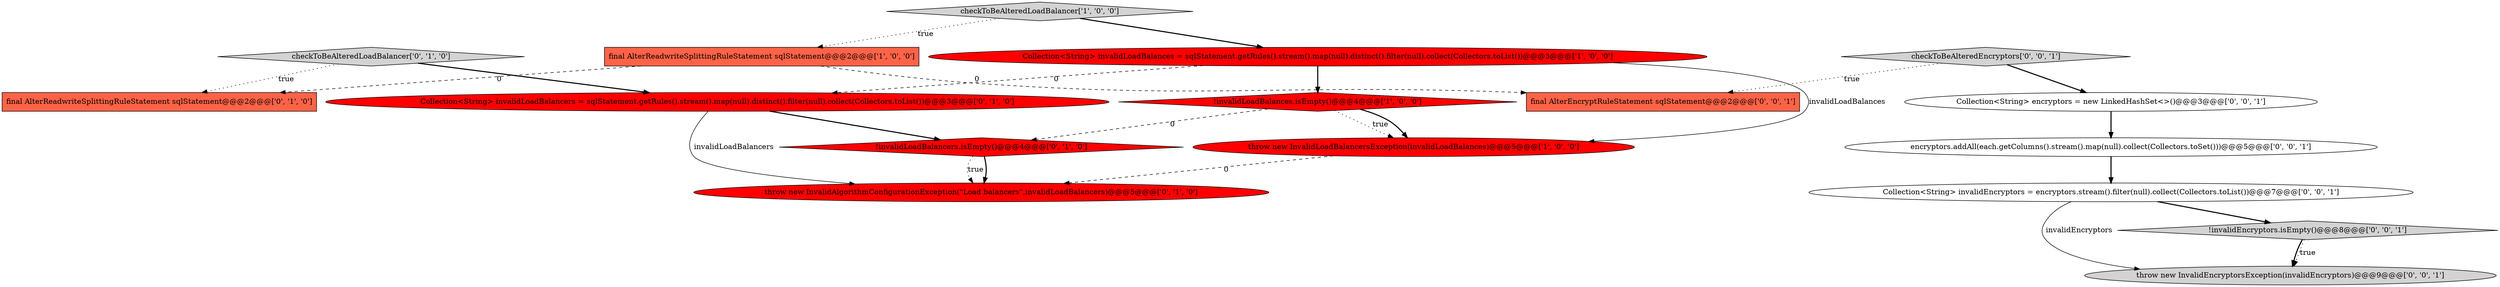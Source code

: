 digraph {
1 [style = filled, label = "checkToBeAlteredLoadBalancer['1', '0', '0']", fillcolor = lightgray, shape = diamond image = "AAA0AAABBB1BBB"];
7 [style = filled, label = "final AlterReadwriteSplittingRuleStatement sqlStatement@@@2@@@['0', '1', '0']", fillcolor = tomato, shape = box image = "AAA1AAABBB2BBB"];
5 [style = filled, label = "throw new InvalidAlgorithmConfigurationException(\"Load balancers\",invalidLoadBalancers)@@@5@@@['0', '1', '0']", fillcolor = red, shape = ellipse image = "AAA1AAABBB2BBB"];
10 [style = filled, label = "Collection<String> encryptors = new LinkedHashSet<>()@@@3@@@['0', '0', '1']", fillcolor = white, shape = ellipse image = "AAA0AAABBB3BBB"];
9 [style = filled, label = "!invalidLoadBalancers.isEmpty()@@@4@@@['0', '1', '0']", fillcolor = red, shape = diamond image = "AAA1AAABBB2BBB"];
11 [style = filled, label = "Collection<String> invalidEncryptors = encryptors.stream().filter(null).collect(Collectors.toList())@@@7@@@['0', '0', '1']", fillcolor = white, shape = ellipse image = "AAA0AAABBB3BBB"];
6 [style = filled, label = "checkToBeAlteredLoadBalancer['0', '1', '0']", fillcolor = lightgray, shape = diamond image = "AAA0AAABBB2BBB"];
15 [style = filled, label = "final AlterEncryptRuleStatement sqlStatement@@@2@@@['0', '0', '1']", fillcolor = tomato, shape = box image = "AAA0AAABBB3BBB"];
8 [style = filled, label = "Collection<String> invalidLoadBalancers = sqlStatement.getRules().stream().map(null).distinct().filter(null).collect(Collectors.toList())@@@3@@@['0', '1', '0']", fillcolor = red, shape = ellipse image = "AAA1AAABBB2BBB"];
14 [style = filled, label = "throw new InvalidEncryptorsException(invalidEncryptors)@@@9@@@['0', '0', '1']", fillcolor = lightgray, shape = ellipse image = "AAA0AAABBB3BBB"];
16 [style = filled, label = "checkToBeAlteredEncryptors['0', '0', '1']", fillcolor = lightgray, shape = diamond image = "AAA0AAABBB3BBB"];
12 [style = filled, label = "encryptors.addAll(each.getColumns().stream().map(null).collect(Collectors.toSet()))@@@5@@@['0', '0', '1']", fillcolor = white, shape = ellipse image = "AAA0AAABBB3BBB"];
13 [style = filled, label = "!invalidEncryptors.isEmpty()@@@8@@@['0', '0', '1']", fillcolor = lightgray, shape = diamond image = "AAA0AAABBB3BBB"];
0 [style = filled, label = "throw new InvalidLoadBalancersException(invalidLoadBalances)@@@5@@@['1', '0', '0']", fillcolor = red, shape = ellipse image = "AAA1AAABBB1BBB"];
2 [style = filled, label = "final AlterReadwriteSplittingRuleStatement sqlStatement@@@2@@@['1', '0', '0']", fillcolor = tomato, shape = box image = "AAA1AAABBB1BBB"];
3 [style = filled, label = "Collection<String> invalidLoadBalances = sqlStatement.getRules().stream().map(null).distinct().filter(null).collect(Collectors.toList())@@@3@@@['1', '0', '0']", fillcolor = red, shape = ellipse image = "AAA1AAABBB1BBB"];
4 [style = filled, label = "!invalidLoadBalances.isEmpty()@@@4@@@['1', '0', '0']", fillcolor = red, shape = diamond image = "AAA1AAABBB1BBB"];
0->5 [style = dashed, label="0"];
16->10 [style = bold, label=""];
4->0 [style = dotted, label="true"];
12->11 [style = bold, label=""];
1->3 [style = bold, label=""];
11->14 [style = solid, label="invalidEncryptors"];
2->7 [style = dashed, label="0"];
3->4 [style = bold, label=""];
4->0 [style = bold, label=""];
2->15 [style = dashed, label="0"];
4->9 [style = dashed, label="0"];
8->5 [style = solid, label="invalidLoadBalancers"];
10->12 [style = bold, label=""];
11->13 [style = bold, label=""];
6->8 [style = bold, label=""];
8->9 [style = bold, label=""];
6->7 [style = dotted, label="true"];
9->5 [style = bold, label=""];
3->8 [style = dashed, label="0"];
1->2 [style = dotted, label="true"];
13->14 [style = dotted, label="true"];
13->14 [style = bold, label=""];
3->0 [style = solid, label="invalidLoadBalances"];
16->15 [style = dotted, label="true"];
9->5 [style = dotted, label="true"];
}
